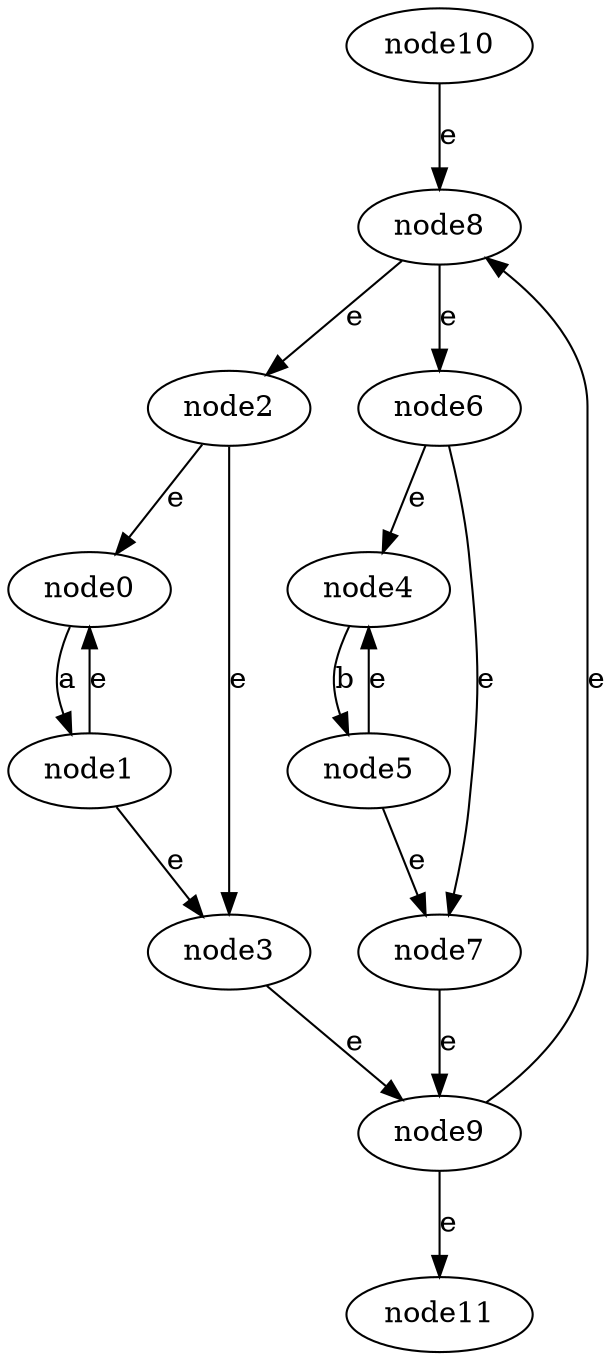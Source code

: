 digraph NFA {
node10 -> node8 [label="e"];
node8 -> node2 [label="e"];
node2 -> node0 [label="e"];
node0 -> node1 [label="a"];
node1 -> node0 [label="e"];
node1 -> node3 [label="e"];
node3 -> node9 [label="e"];
node9 -> node8 [label="e"];
node9 -> node11 [label="e"];
node2 -> node3 [label="e"];
node8 -> node6 [label="e"];
node6 -> node4 [label="e"];
node4 -> node5 [label="b"];
node5 -> node4 [label="e"];
node5 -> node7 [label="e"];
node7 -> node9 [label="e"];
node6 -> node7 [label="e"];
}
